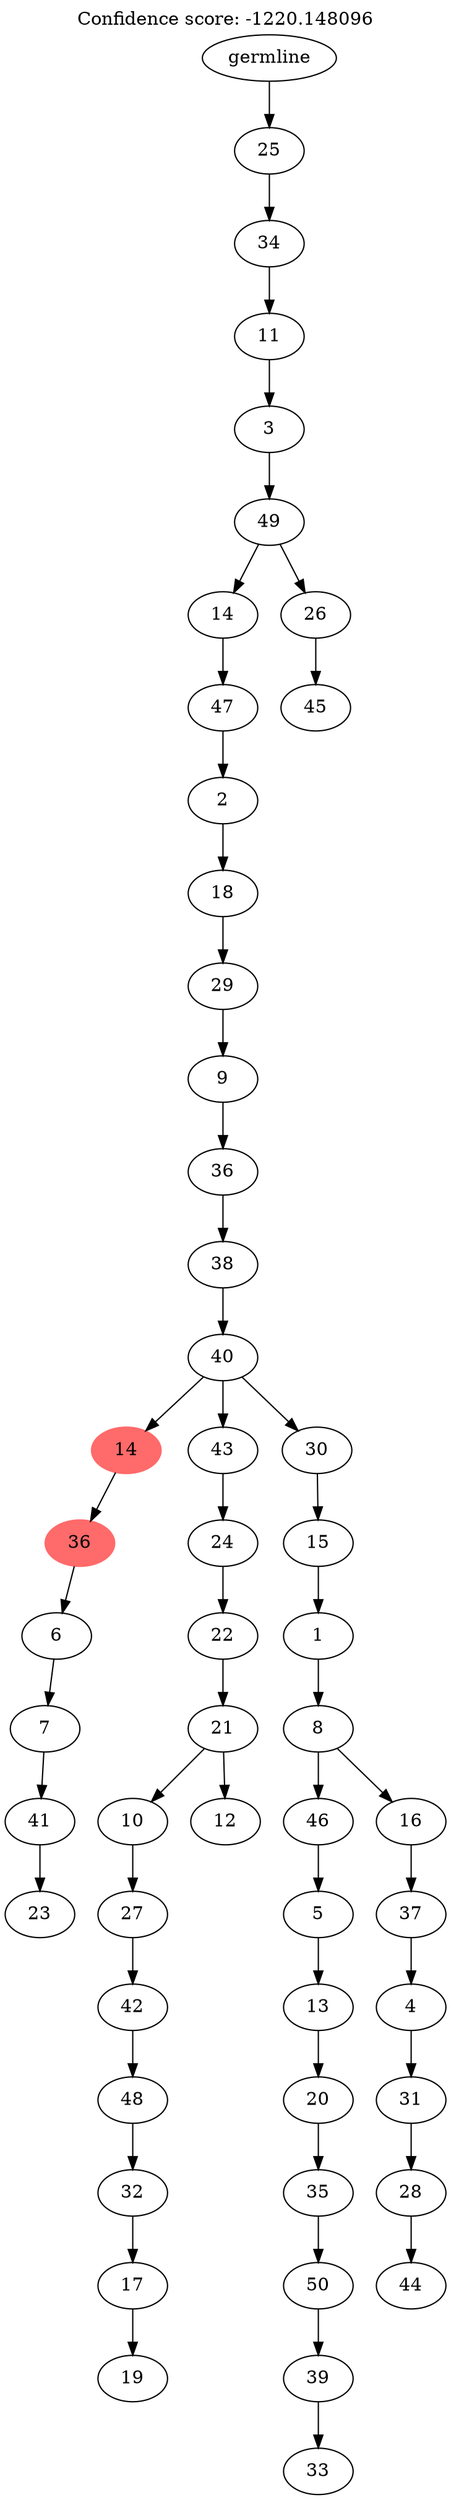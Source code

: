 digraph g {
	"51" -> "52";
	"52" [label="23"];
	"50" -> "51";
	"51" [label="41"];
	"49" -> "50";
	"50" [label="7"];
	"48" -> "49";
	"49" [label="6"];
	"47" -> "48";
	"48" [color=indianred1, style=filled, label="36"];
	"45" -> "46";
	"46" [label="19"];
	"44" -> "45";
	"45" [label="17"];
	"43" -> "44";
	"44" [label="32"];
	"42" -> "43";
	"43" [label="48"];
	"41" -> "42";
	"42" [label="42"];
	"40" -> "41";
	"41" [label="27"];
	"38" -> "39";
	"39" [label="12"];
	"38" -> "40";
	"40" [label="10"];
	"37" -> "38";
	"38" [label="21"];
	"36" -> "37";
	"37" [label="22"];
	"35" -> "36";
	"36" [label="24"];
	"33" -> "34";
	"34" [label="33"];
	"32" -> "33";
	"33" [label="39"];
	"31" -> "32";
	"32" [label="50"];
	"30" -> "31";
	"31" [label="35"];
	"29" -> "30";
	"30" [label="20"];
	"28" -> "29";
	"29" [label="13"];
	"27" -> "28";
	"28" [label="5"];
	"25" -> "26";
	"26" [label="44"];
	"24" -> "25";
	"25" [label="28"];
	"23" -> "24";
	"24" [label="31"];
	"22" -> "23";
	"23" [label="4"];
	"21" -> "22";
	"22" [label="37"];
	"20" -> "21";
	"21" [label="16"];
	"20" -> "27";
	"27" [label="46"];
	"19" -> "20";
	"20" [label="8"];
	"18" -> "19";
	"19" [label="1"];
	"17" -> "18";
	"18" [label="15"];
	"16" -> "17";
	"17" [label="30"];
	"16" -> "35";
	"35" [label="43"];
	"16" -> "47";
	"47" [color=indianred1, style=filled, label="14"];
	"15" -> "16";
	"16" [label="40"];
	"14" -> "15";
	"15" [label="38"];
	"13" -> "14";
	"14" [label="36"];
	"12" -> "13";
	"13" [label="9"];
	"11" -> "12";
	"12" [label="29"];
	"10" -> "11";
	"11" [label="18"];
	"9" -> "10";
	"10" [label="2"];
	"8" -> "9";
	"9" [label="47"];
	"6" -> "7";
	"7" [label="45"];
	"5" -> "6";
	"6" [label="26"];
	"5" -> "8";
	"8" [label="14"];
	"4" -> "5";
	"5" [label="49"];
	"3" -> "4";
	"4" [label="3"];
	"2" -> "3";
	"3" [label="11"];
	"1" -> "2";
	"2" [label="34"];
	"0" -> "1";
	"1" [label="25"];
	"0" [label="germline"];
	labelloc="t";
	label="Confidence score: -1220.148096";
}
